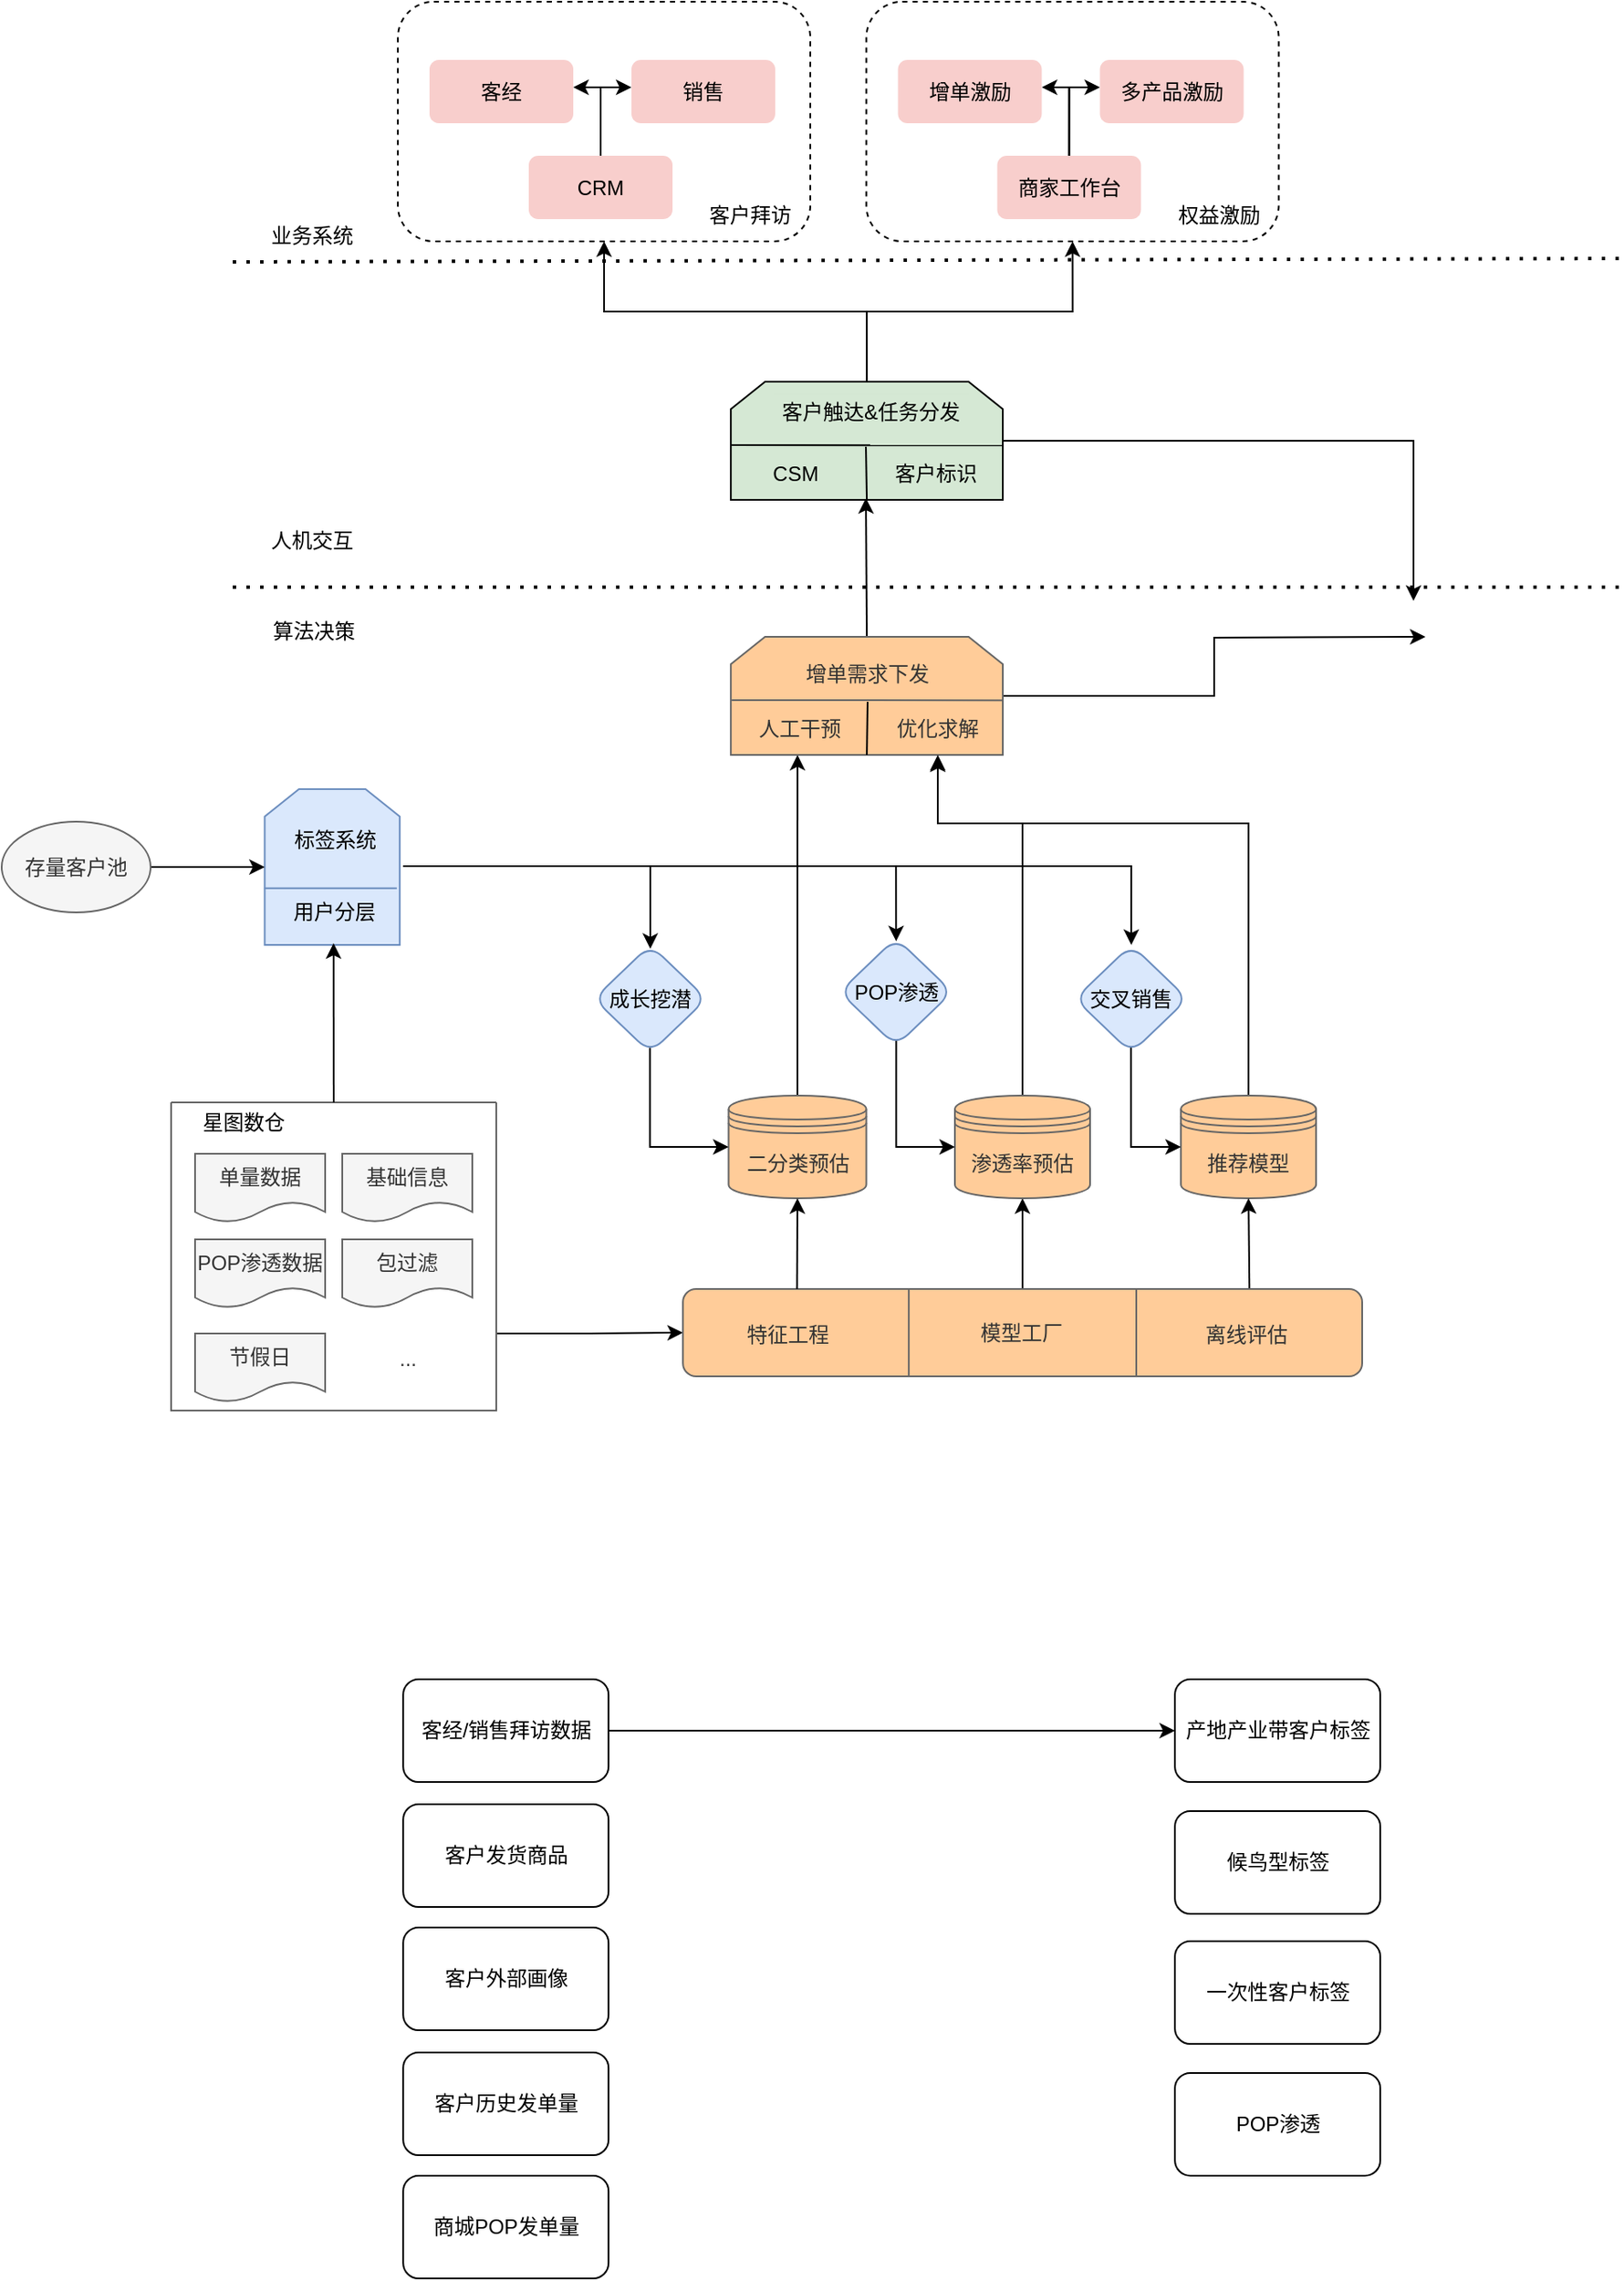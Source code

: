 <mxfile version="22.1.4" type="github">
  <diagram name="第 1 页" id="uQwY6oNXdNT7AZi6L0Dg">
    <mxGraphModel dx="1347" dy="718" grid="1" gridSize="10" guides="1" tooltips="1" connect="1" arrows="1" fold="1" page="1" pageScale="1" pageWidth="827" pageHeight="1169" math="0" shadow="0">
      <root>
        <mxCell id="0" />
        <mxCell id="1" parent="0" />
        <mxCell id="77OXvnUJzhluBKb-onQ--2" value="" style="rounded=1;whiteSpace=wrap;html=1;strokeColor=default;fillColor=none;dashed=1;" vertex="1" parent="1">
          <mxGeometry x="266.5" y="820" width="241" height="140" as="geometry" />
        </mxCell>
        <mxCell id="77OXvnUJzhluBKb-onQ--3" style="edgeStyle=orthogonalEdgeStyle;rounded=0;orthogonalLoop=1;jettySize=auto;html=1;exitX=1;exitY=0.75;exitDx=0;exitDy=0;entryX=0;entryY=0.5;entryDx=0;entryDy=0;strokeWidth=1;" edge="1" parent="1" source="77OXvnUJzhluBKb-onQ--4" target="77OXvnUJzhluBKb-onQ--32">
          <mxGeometry relative="1" as="geometry" />
        </mxCell>
        <mxCell id="77OXvnUJzhluBKb-onQ--4" value="" style="swimlane;startSize=0;rounded=1;arcSize=38;fillColor=#f5f5f5;fontColor=#333333;strokeColor=#666666;" vertex="1" parent="1">
          <mxGeometry x="134" y="1463" width="190" height="180" as="geometry">
            <mxRectangle x="60" y="825" width="50" height="40" as="alternateBounds" />
          </mxGeometry>
        </mxCell>
        <mxCell id="77OXvnUJzhluBKb-onQ--5" value="单量数据" style="shape=document;whiteSpace=wrap;html=1;boundedLbl=1;rounded=1;fillColor=#f5f5f5;fontColor=#333333;strokeColor=#666666;" vertex="1" parent="77OXvnUJzhluBKb-onQ--4">
          <mxGeometry x="14" y="30" width="76" height="40" as="geometry" />
        </mxCell>
        <mxCell id="77OXvnUJzhluBKb-onQ--6" value="基础信息" style="shape=document;whiteSpace=wrap;html=1;boundedLbl=1;rounded=1;fillColor=#f5f5f5;fontColor=#333333;strokeColor=#666666;" vertex="1" parent="77OXvnUJzhluBKb-onQ--4">
          <mxGeometry x="100" y="30" width="76" height="40" as="geometry" />
        </mxCell>
        <mxCell id="77OXvnUJzhluBKb-onQ--7" value="POP渗透数据" style="shape=document;whiteSpace=wrap;html=1;boundedLbl=1;rounded=1;fillColor=#f5f5f5;fontColor=#333333;strokeColor=#666666;" vertex="1" parent="77OXvnUJzhluBKb-onQ--4">
          <mxGeometry x="14" y="80" width="76" height="40" as="geometry" />
        </mxCell>
        <mxCell id="77OXvnUJzhluBKb-onQ--8" value="包过滤" style="shape=document;whiteSpace=wrap;html=1;boundedLbl=1;rounded=1;fillColor=#f5f5f5;fontColor=#333333;strokeColor=#666666;" vertex="1" parent="77OXvnUJzhluBKb-onQ--4">
          <mxGeometry x="100" y="80" width="76" height="40" as="geometry" />
        </mxCell>
        <mxCell id="77OXvnUJzhluBKb-onQ--9" value="节假日" style="shape=document;whiteSpace=wrap;html=1;boundedLbl=1;rounded=1;fillColor=#f5f5f5;fontColor=#333333;strokeColor=#666666;" vertex="1" parent="77OXvnUJzhluBKb-onQ--4">
          <mxGeometry x="14" y="135" width="76" height="40" as="geometry" />
        </mxCell>
        <mxCell id="77OXvnUJzhluBKb-onQ--10" value="..." style="text;html=1;align=center;verticalAlign=middle;resizable=0;points=[];autosize=1;strokeColor=none;fillColor=none;fontColor=#333333;" vertex="1" parent="77OXvnUJzhluBKb-onQ--4">
          <mxGeometry x="123" y="135" width="30" height="30" as="geometry" />
        </mxCell>
        <mxCell id="77OXvnUJzhluBKb-onQ--12" style="edgeStyle=orthogonalEdgeStyle;rounded=0;orthogonalLoop=1;jettySize=auto;html=1;exitX=0.5;exitY=0;exitDx=0;exitDy=0;entryX=0.492;entryY=1;entryDx=0;entryDy=0;entryPerimeter=0;" edge="1" parent="1" source="77OXvnUJzhluBKb-onQ--13" target="77OXvnUJzhluBKb-onQ--30">
          <mxGeometry relative="1" as="geometry" />
        </mxCell>
        <mxCell id="77OXvnUJzhluBKb-onQ--13" value="二分类预估" style="shape=datastore;whiteSpace=wrap;html=1;rounded=1;glass=0;sketch=0;strokeWidth=1;fillColor=#FFCC99;fontColor=#333333;strokeColor=#666666;" vertex="1" parent="1">
          <mxGeometry x="459.75" y="1459" width="80.5" height="60" as="geometry" />
        </mxCell>
        <mxCell id="77OXvnUJzhluBKb-onQ--14" value="&lt;font&gt;客经&lt;/font&gt;" style="rounded=1;whiteSpace=wrap;html=1;glass=0;sketch=0;strokeWidth=1;fillColor=#f8cecc;strokeColor=none;fontColor=#000000;" vertex="1" parent="1">
          <mxGeometry x="285" y="854" width="84" height="37" as="geometry" />
        </mxCell>
        <mxCell id="77OXvnUJzhluBKb-onQ--15" value="" style="shape=loopLimit;whiteSpace=wrap;html=1;rounded=0;sketch=0;size=20;fillColor=#dae8fc;strokeColor=#6c8ebf;" vertex="1" parent="1">
          <mxGeometry x="188.69" y="1280" width="78.92" height="91" as="geometry" />
        </mxCell>
        <mxCell id="77OXvnUJzhluBKb-onQ--16" style="edgeStyle=orthogonalEdgeStyle;rounded=0;orthogonalLoop=1;jettySize=auto;html=1;exitX=1;exitY=1;exitDx=0;exitDy=0;entryX=0.5;entryY=0;entryDx=0;entryDy=0;" edge="1" parent="1" source="77OXvnUJzhluBKb-onQ--19" target="77OXvnUJzhluBKb-onQ--54">
          <mxGeometry relative="1" as="geometry">
            <Array as="points">
              <mxPoint x="695" y="1325" />
            </Array>
          </mxGeometry>
        </mxCell>
        <mxCell id="77OXvnUJzhluBKb-onQ--17" style="edgeStyle=orthogonalEdgeStyle;rounded=0;orthogonalLoop=1;jettySize=auto;html=1;exitX=1;exitY=1;exitDx=0;exitDy=0;entryX=0.5;entryY=0.036;entryDx=0;entryDy=0;entryPerimeter=0;" edge="1" parent="1" source="77OXvnUJzhluBKb-onQ--19" target="77OXvnUJzhluBKb-onQ--52">
          <mxGeometry relative="1" as="geometry">
            <Array as="points">
              <mxPoint x="414" y="1325" />
            </Array>
          </mxGeometry>
        </mxCell>
        <mxCell id="77OXvnUJzhluBKb-onQ--18" style="edgeStyle=orthogonalEdgeStyle;rounded=0;orthogonalLoop=1;jettySize=auto;html=1;exitX=1;exitY=1;exitDx=0;exitDy=0;entryX=0.501;entryY=0.029;entryDx=0;entryDy=0;entryPerimeter=0;" edge="1" parent="1" source="77OXvnUJzhluBKb-onQ--19" target="77OXvnUJzhluBKb-onQ--50">
          <mxGeometry relative="1" as="geometry">
            <Array as="points">
              <mxPoint x="558" y="1325" />
            </Array>
          </mxGeometry>
        </mxCell>
        <mxCell id="77OXvnUJzhluBKb-onQ--19" value="标签系统" style="text;html=1;strokeColor=none;fillColor=none;align=center;verticalAlign=middle;whiteSpace=wrap;rounded=0;sketch=0;" vertex="1" parent="1">
          <mxGeometry x="189.61" y="1295" width="80" height="30" as="geometry" />
        </mxCell>
        <mxCell id="77OXvnUJzhluBKb-onQ--20" value="" style="endArrow=none;html=1;rounded=0;exitX=-0.01;exitY=0.572;exitDx=0;exitDy=0;exitPerimeter=0;fillColor=#dae8fc;strokeColor=#6c8ebf;" edge="1" parent="1">
          <mxGeometry width="50" height="50" relative="1" as="geometry">
            <mxPoint x="188.4" y="1337.9" as="sourcePoint" />
            <mxPoint x="265.9" y="1337.9" as="targetPoint" />
          </mxGeometry>
        </mxCell>
        <mxCell id="77OXvnUJzhluBKb-onQ--21" value="用户分层" style="text;html=1;align=center;verticalAlign=middle;resizable=0;points=[];autosize=1;strokeColor=none;fillColor=none;" vertex="1" parent="1">
          <mxGeometry x="194.11" y="1337" width="70" height="30" as="geometry" />
        </mxCell>
        <mxCell id="77OXvnUJzhluBKb-onQ--22" value="" style="endArrow=classic;html=1;rounded=0;strokeWidth=1;exitX=0.5;exitY=0;exitDx=0;exitDy=0;" edge="1" parent="1" source="77OXvnUJzhluBKb-onQ--4">
          <mxGeometry width="50" height="50" relative="1" as="geometry">
            <mxPoint x="325.92" y="1292" as="sourcePoint" />
            <mxPoint x="228.92" y="1370" as="targetPoint" />
          </mxGeometry>
        </mxCell>
        <mxCell id="77OXvnUJzhluBKb-onQ--23" value="" style="endArrow=none;dashed=1;html=1;dashPattern=1 3;strokeWidth=2;rounded=0;" edge="1" parent="1">
          <mxGeometry width="50" height="50" relative="1" as="geometry">
            <mxPoint x="170" y="1162" as="sourcePoint" />
            <mxPoint x="980" y="1162" as="targetPoint" />
          </mxGeometry>
        </mxCell>
        <mxCell id="77OXvnUJzhluBKb-onQ--24" style="edgeStyle=orthogonalEdgeStyle;rounded=0;orthogonalLoop=1;jettySize=auto;html=1;exitX=0.5;exitY=0;exitDx=0;exitDy=0;" edge="1" parent="1" source="77OXvnUJzhluBKb-onQ--26">
          <mxGeometry relative="1" as="geometry">
            <mxPoint x="540" y="1110" as="targetPoint" />
          </mxGeometry>
        </mxCell>
        <mxCell id="77OXvnUJzhluBKb-onQ--25" style="edgeStyle=orthogonalEdgeStyle;rounded=0;orthogonalLoop=1;jettySize=auto;html=1;exitX=1;exitY=0.5;exitDx=0;exitDy=0;entryX=0;entryY=0.5;entryDx=0;entryDy=0;strokeColor=#000000;fontColor=#000000;" edge="1" parent="1" source="77OXvnUJzhluBKb-onQ--26">
          <mxGeometry relative="1" as="geometry">
            <mxPoint x="867" y="1191.02" as="targetPoint" />
          </mxGeometry>
        </mxCell>
        <mxCell id="77OXvnUJzhluBKb-onQ--26" value="" style="shape=loopLimit;whiteSpace=wrap;html=1;rounded=0;sketch=0;size=20;container=0;fillColor=#FFCC99;fontColor=#333333;strokeColor=#666666;" vertex="1" parent="1">
          <mxGeometry x="461.08" y="1191" width="158.92" height="69" as="geometry" />
        </mxCell>
        <mxCell id="77OXvnUJzhluBKb-onQ--27" value="" style="endArrow=none;html=1;rounded=0;entryX=0.999;entryY=0.538;entryDx=0;entryDy=0;exitX=0.003;exitY=0.536;exitDx=0;exitDy=0;exitPerimeter=0;entryPerimeter=0;fillColor=#f5f5f5;strokeColor=#666666;" edge="1" parent="1" source="77OXvnUJzhluBKb-onQ--26" target="77OXvnUJzhluBKb-onQ--26">
          <mxGeometry width="50" height="50" relative="1" as="geometry">
            <mxPoint x="461.08" y="1230.087" as="sourcePoint" />
            <mxPoint x="581.92" y="1229.221" as="targetPoint" />
          </mxGeometry>
        </mxCell>
        <mxCell id="77OXvnUJzhluBKb-onQ--28" value="优化求解" style="text;html=1;strokeColor=none;fillColor=none;align=center;verticalAlign=middle;whiteSpace=wrap;rounded=0;sketch=0;container=0;fontColor=#333333;" vertex="1" parent="1">
          <mxGeometry x="552.0" y="1229.997" width="60.0" height="30.923" as="geometry" />
        </mxCell>
        <mxCell id="77OXvnUJzhluBKb-onQ--29" value="增单需求下发" style="text;html=1;strokeColor=none;fillColor=none;align=center;verticalAlign=middle;whiteSpace=wrap;rounded=0;sketch=0;container=0;fontColor=#333333;" vertex="1" parent="1">
          <mxGeometry x="486" y="1198.04" width="110" height="30.92" as="geometry" />
        </mxCell>
        <mxCell id="77OXvnUJzhluBKb-onQ--30" value="人工干预" style="text;html=1;align=center;verticalAlign=middle;resizable=0;points=[];autosize=1;strokeColor=none;fillColor=none;container=0;fontColor=#333333;" vertex="1" parent="1">
          <mxGeometry x="465.58" y="1229.997" width="70" height="30" as="geometry" />
        </mxCell>
        <mxCell id="77OXvnUJzhluBKb-onQ--31" style="edgeStyle=orthogonalEdgeStyle;rounded=0;orthogonalLoop=1;jettySize=auto;html=1;exitX=0.5;exitY=0;exitDx=0;exitDy=0;entryX=0.5;entryY=1;entryDx=0;entryDy=0;" edge="1" parent="1" source="77OXvnUJzhluBKb-onQ--32" target="77OXvnUJzhluBKb-onQ--48">
          <mxGeometry relative="1" as="geometry" />
        </mxCell>
        <mxCell id="77OXvnUJzhluBKb-onQ--32" value="模型工厂" style="shape=process;whiteSpace=wrap;html=1;backgroundOutline=1;rounded=1;glass=0;sketch=0;strokeWidth=1;size=0.333;fillColor=#FFCC99;fontColor=#333333;strokeColor=#666666;" vertex="1" parent="1">
          <mxGeometry x="433.08" y="1572" width="396.92" height="51" as="geometry" />
        </mxCell>
        <mxCell id="77OXvnUJzhluBKb-onQ--33" value="特征工程" style="text;html=1;align=center;verticalAlign=middle;resizable=0;points=[];autosize=1;strokeColor=none;fillColor=none;fontColor=#333333;" vertex="1" parent="1">
          <mxGeometry x="459" y="1584" width="70" height="30" as="geometry" />
        </mxCell>
        <mxCell id="77OXvnUJzhluBKb-onQ--34" value="离线评估" style="text;html=1;align=center;verticalAlign=middle;resizable=0;points=[];autosize=1;strokeColor=none;fillColor=none;fontColor=#333333;" vertex="1" parent="1">
          <mxGeometry x="727.08" y="1584" width="70" height="30" as="geometry" />
        </mxCell>
        <mxCell id="77OXvnUJzhluBKb-onQ--35" value="算法决策" style="text;html=1;align=center;verticalAlign=middle;resizable=0;points=[];autosize=1;strokeColor=none;fillColor=none;" vertex="1" parent="1">
          <mxGeometry x="182" y="1172.5" width="70" height="30" as="geometry" />
        </mxCell>
        <mxCell id="77OXvnUJzhluBKb-onQ--36" value="人机交互" style="text;html=1;align=center;verticalAlign=middle;resizable=0;points=[];autosize=1;strokeColor=none;fillColor=none;" vertex="1" parent="1">
          <mxGeometry x="181" y="1120" width="70" height="30" as="geometry" />
        </mxCell>
        <mxCell id="77OXvnUJzhluBKb-onQ--37" value="星图数仓" style="text;html=1;align=center;verticalAlign=middle;resizable=0;points=[];autosize=1;strokeColor=none;fillColor=none;" vertex="1" parent="1">
          <mxGeometry x="141" y="1460" width="70" height="30" as="geometry" />
        </mxCell>
        <mxCell id="77OXvnUJzhluBKb-onQ--38" value="" style="endArrow=none;dashed=1;html=1;dashPattern=1 3;strokeWidth=2;rounded=0;" edge="1" parent="1">
          <mxGeometry width="50" height="50" relative="1" as="geometry">
            <mxPoint x="170" y="972" as="sourcePoint" />
            <mxPoint x="980" y="970" as="targetPoint" />
          </mxGeometry>
        </mxCell>
        <mxCell id="77OXvnUJzhluBKb-onQ--39" value="业务系统" style="text;html=1;align=center;verticalAlign=middle;resizable=0;points=[];autosize=1;strokeColor=none;fillColor=none;" vertex="1" parent="1">
          <mxGeometry x="181" y="942" width="70" height="30" as="geometry" />
        </mxCell>
        <mxCell id="77OXvnUJzhluBKb-onQ--40" style="edgeStyle=orthogonalEdgeStyle;rounded=0;orthogonalLoop=1;jettySize=auto;html=1;strokeColor=#000000;fontColor=#000000;" edge="1" parent="1" source="77OXvnUJzhluBKb-onQ--42">
          <mxGeometry relative="1" as="geometry">
            <mxPoint x="369" y="870" as="targetPoint" />
            <Array as="points">
              <mxPoint x="385" y="870" />
              <mxPoint x="369" y="870" />
            </Array>
          </mxGeometry>
        </mxCell>
        <mxCell id="77OXvnUJzhluBKb-onQ--41" style="edgeStyle=orthogonalEdgeStyle;rounded=0;orthogonalLoop=1;jettySize=auto;html=1;exitX=0.5;exitY=0;exitDx=0;exitDy=0;entryX=0;entryY=0.415;entryDx=0;entryDy=0;strokeColor=#000000;fontColor=#000000;entryPerimeter=0;" edge="1" parent="1" source="77OXvnUJzhluBKb-onQ--42" target="77OXvnUJzhluBKb-onQ--66">
          <mxGeometry relative="1" as="geometry">
            <Array as="points">
              <mxPoint x="385" y="870" />
              <mxPoint x="403" y="870" />
            </Array>
          </mxGeometry>
        </mxCell>
        <mxCell id="77OXvnUJzhluBKb-onQ--42" value="CRM" style="rounded=1;whiteSpace=wrap;html=1;glass=0;sketch=0;strokeWidth=1;fillColor=#f8cecc;strokeColor=none;" vertex="1" parent="1">
          <mxGeometry x="343" y="910" width="84" height="37" as="geometry" />
        </mxCell>
        <mxCell id="77OXvnUJzhluBKb-onQ--43" style="edgeStyle=orthogonalEdgeStyle;rounded=0;orthogonalLoop=1;jettySize=auto;html=1;exitX=1;exitY=0.5;exitDx=0;exitDy=0;entryX=0;entryY=0.5;entryDx=0;entryDy=0;" edge="1" parent="1" source="77OXvnUJzhluBKb-onQ--44" target="77OXvnUJzhluBKb-onQ--15">
          <mxGeometry relative="1" as="geometry" />
        </mxCell>
        <mxCell id="77OXvnUJzhluBKb-onQ--44" value="存量客户池" style="ellipse;whiteSpace=wrap;html=1;fillColor=#f5f5f5;fontColor=#333333;strokeColor=#666666;" vertex="1" parent="1">
          <mxGeometry x="35" y="1299" width="87" height="53" as="geometry" />
        </mxCell>
        <mxCell id="77OXvnUJzhluBKb-onQ--45" style="edgeStyle=orthogonalEdgeStyle;rounded=0;orthogonalLoop=1;jettySize=auto;html=1;exitX=0.5;exitY=0;exitDx=0;exitDy=0;entryX=0.5;entryY=1;entryDx=0;entryDy=0;" edge="1" parent="1" source="77OXvnUJzhluBKb-onQ--46" target="77OXvnUJzhluBKb-onQ--28">
          <mxGeometry relative="1" as="geometry">
            <Array as="points">
              <mxPoint x="764" y="1300" />
              <mxPoint x="582" y="1300" />
            </Array>
          </mxGeometry>
        </mxCell>
        <mxCell id="77OXvnUJzhluBKb-onQ--46" value="推荐模型" style="shape=datastore;whiteSpace=wrap;html=1;rounded=1;glass=0;sketch=0;strokeWidth=1;fillColor=#FFCC99;fontColor=#333333;strokeColor=#666666;" vertex="1" parent="1">
          <mxGeometry x="724.08" y="1459" width="79" height="60" as="geometry" />
        </mxCell>
        <mxCell id="77OXvnUJzhluBKb-onQ--47" style="edgeStyle=orthogonalEdgeStyle;rounded=0;orthogonalLoop=1;jettySize=auto;html=1;exitX=0.5;exitY=0;exitDx=0;exitDy=0;" edge="1" parent="1" source="77OXvnUJzhluBKb-onQ--48">
          <mxGeometry relative="1" as="geometry">
            <mxPoint x="582" y="1260" as="targetPoint" />
            <Array as="points">
              <mxPoint x="631" y="1300" />
              <mxPoint x="582" y="1300" />
            </Array>
          </mxGeometry>
        </mxCell>
        <mxCell id="77OXvnUJzhluBKb-onQ--48" value="渗透率预估" style="shape=datastore;whiteSpace=wrap;html=1;rounded=1;glass=0;sketch=0;strokeWidth=1;fillColor=#FFCC99;fontColor=#333333;strokeColor=#666666;" vertex="1" parent="1">
          <mxGeometry x="592" y="1459" width="79" height="60" as="geometry" />
        </mxCell>
        <mxCell id="77OXvnUJzhluBKb-onQ--49" style="edgeStyle=orthogonalEdgeStyle;rounded=0;orthogonalLoop=1;jettySize=auto;html=1;exitX=0.502;exitY=0.951;exitDx=0;exitDy=0;entryX=0;entryY=0.5;entryDx=0;entryDy=0;exitPerimeter=0;" edge="1" parent="1" source="77OXvnUJzhluBKb-onQ--50" target="77OXvnUJzhluBKb-onQ--48">
          <mxGeometry relative="1" as="geometry">
            <Array as="points">
              <mxPoint x="558" y="1489" />
            </Array>
          </mxGeometry>
        </mxCell>
        <mxCell id="77OXvnUJzhluBKb-onQ--50" value="POP渗透" style="rhombus;whiteSpace=wrap;html=1;rounded=1;fillColor=#dae8fc;strokeColor=#6c8ebf;" vertex="1" parent="1">
          <mxGeometry x="524.58" y="1367" width="66" height="63" as="geometry" />
        </mxCell>
        <mxCell id="77OXvnUJzhluBKb-onQ--51" style="edgeStyle=orthogonalEdgeStyle;rounded=0;orthogonalLoop=1;jettySize=auto;html=1;exitX=0.497;exitY=0.954;exitDx=0;exitDy=0;entryX=0;entryY=0.5;entryDx=0;entryDy=0;exitPerimeter=0;" edge="1" parent="1" source="77OXvnUJzhluBKb-onQ--52" target="77OXvnUJzhluBKb-onQ--13">
          <mxGeometry relative="1" as="geometry">
            <Array as="points">
              <mxPoint x="414" y="1489" />
            </Array>
          </mxGeometry>
        </mxCell>
        <mxCell id="77OXvnUJzhluBKb-onQ--52" value="成长挖潜" style="rhombus;whiteSpace=wrap;html=1;rounded=1;fillColor=#dae8fc;strokeColor=#6c8ebf;" vertex="1" parent="1">
          <mxGeometry x="381" y="1371" width="66" height="63" as="geometry" />
        </mxCell>
        <mxCell id="77OXvnUJzhluBKb-onQ--53" style="edgeStyle=orthogonalEdgeStyle;rounded=0;orthogonalLoop=1;jettySize=auto;html=1;exitX=0.497;exitY=0.946;exitDx=0;exitDy=0;entryX=0;entryY=0.5;entryDx=0;entryDy=0;exitPerimeter=0;" edge="1" parent="1" source="77OXvnUJzhluBKb-onQ--54" target="77OXvnUJzhluBKb-onQ--46">
          <mxGeometry relative="1" as="geometry" />
        </mxCell>
        <mxCell id="77OXvnUJzhluBKb-onQ--54" value="交叉销售" style="rhombus;whiteSpace=wrap;html=1;rounded=1;fillColor=#dae8fc;strokeColor=#6c8ebf;" vertex="1" parent="1">
          <mxGeometry x="662.08" y="1371" width="66" height="63" as="geometry" />
        </mxCell>
        <mxCell id="77OXvnUJzhluBKb-onQ--55" value="" style="endArrow=classic;html=1;rounded=0;entryX=0.5;entryY=1;entryDx=0;entryDy=0;exitX=0.168;exitY=-0.001;exitDx=0;exitDy=0;exitPerimeter=0;" edge="1" parent="1" source="77OXvnUJzhluBKb-onQ--32" target="77OXvnUJzhluBKb-onQ--13">
          <mxGeometry width="50" height="50" relative="1" as="geometry">
            <mxPoint x="480" y="1570" as="sourcePoint" />
            <mxPoint x="530" y="1520" as="targetPoint" />
          </mxGeometry>
        </mxCell>
        <mxCell id="77OXvnUJzhluBKb-onQ--56" value="" style="endArrow=classic;html=1;rounded=0;entryX=0.5;entryY=1;entryDx=0;entryDy=0;exitX=0.834;exitY=-0.01;exitDx=0;exitDy=0;exitPerimeter=0;" edge="1" parent="1" source="77OXvnUJzhluBKb-onQ--32" target="77OXvnUJzhluBKb-onQ--46">
          <mxGeometry width="50" height="50" relative="1" as="geometry">
            <mxPoint x="740" y="1570" as="sourcePoint" />
            <mxPoint x="790" y="1520" as="targetPoint" />
          </mxGeometry>
        </mxCell>
        <mxCell id="77OXvnUJzhluBKb-onQ--57" value="" style="endArrow=none;html=1;rounded=0;exitX=0.5;exitY=1;exitDx=0;exitDy=0;entryX=0.5;entryY=1;entryDx=0;entryDy=0;" edge="1" parent="1" source="77OXvnUJzhluBKb-onQ--26" target="77OXvnUJzhluBKb-onQ--29">
          <mxGeometry width="50" height="50" relative="1" as="geometry">
            <mxPoint x="530" y="1280" as="sourcePoint" />
            <mxPoint x="540" y="1230" as="targetPoint" />
          </mxGeometry>
        </mxCell>
        <mxCell id="77OXvnUJzhluBKb-onQ--58" style="edgeStyle=orthogonalEdgeStyle;rounded=0;orthogonalLoop=1;jettySize=auto;html=1;exitX=0.5;exitY=0;exitDx=0;exitDy=0;entryX=0.5;entryY=1;entryDx=0;entryDy=0;strokeColor=#000000;fontColor=#000000;" edge="1" parent="1" source="77OXvnUJzhluBKb-onQ--60" target="77OXvnUJzhluBKb-onQ--70">
          <mxGeometry relative="1" as="geometry" />
        </mxCell>
        <mxCell id="77OXvnUJzhluBKb-onQ--59" style="edgeStyle=orthogonalEdgeStyle;rounded=0;orthogonalLoop=1;jettySize=auto;html=1;exitX=1;exitY=0.5;exitDx=0;exitDy=0;strokeColor=#000000;fontColor=#000000;" edge="1" parent="1" source="77OXvnUJzhluBKb-onQ--60">
          <mxGeometry relative="1" as="geometry">
            <mxPoint x="860" y="1170" as="targetPoint" />
            <Array as="points">
              <mxPoint x="860" y="1077" />
            </Array>
          </mxGeometry>
        </mxCell>
        <mxCell id="77OXvnUJzhluBKb-onQ--60" value="" style="shape=loopLimit;whiteSpace=wrap;html=1;rounded=0;sketch=0;size=20;container=0;fillColor=#d5e8d4;strokeColor=#000000;" vertex="1" parent="1">
          <mxGeometry x="461.08" y="1042.04" width="158.92" height="69" as="geometry" />
        </mxCell>
        <mxCell id="77OXvnUJzhluBKb-onQ--61" value="" style="endArrow=none;html=1;rounded=0;entryX=0.999;entryY=0.538;entryDx=0;entryDy=0;exitX=0.003;exitY=0.536;exitDx=0;exitDy=0;exitPerimeter=0;entryPerimeter=0;fillColor=#d5e8d4;strokeColor=#000000;" edge="1" parent="1" source="77OXvnUJzhluBKb-onQ--60" target="77OXvnUJzhluBKb-onQ--60">
          <mxGeometry width="50" height="50" relative="1" as="geometry">
            <mxPoint x="461.08" y="1081.127" as="sourcePoint" />
            <mxPoint x="581.92" y="1080.261" as="targetPoint" />
          </mxGeometry>
        </mxCell>
        <mxCell id="77OXvnUJzhluBKb-onQ--62" value="客户标识" style="text;html=1;strokeColor=none;fillColor=#d5e8d4;align=center;verticalAlign=middle;whiteSpace=wrap;rounded=0;sketch=0;container=0;" vertex="1" parent="1">
          <mxGeometry x="551" y="1086" width="60" height="20" as="geometry" />
        </mxCell>
        <mxCell id="77OXvnUJzhluBKb-onQ--63" style="edgeStyle=orthogonalEdgeStyle;rounded=0;orthogonalLoop=1;jettySize=auto;html=1;entryX=0.5;entryY=1;entryDx=0;entryDy=0;strokeColor=#000000;fontColor=#000000;exitX=0.5;exitY=0;exitDx=0;exitDy=0;" edge="1" parent="1" source="77OXvnUJzhluBKb-onQ--60" target="77OXvnUJzhluBKb-onQ--2">
          <mxGeometry relative="1" as="geometry">
            <mxPoint x="543" y="1040" as="sourcePoint" />
          </mxGeometry>
        </mxCell>
        <mxCell id="77OXvnUJzhluBKb-onQ--64" value="客户触达&amp;amp;任务分发" style="text;html=1;strokeColor=none;fillColor=#d5e8d4;align=center;verticalAlign=middle;whiteSpace=wrap;rounded=0;sketch=0;container=0;" vertex="1" parent="1">
          <mxGeometry x="486" y="1049.08" width="114" height="20.92" as="geometry" />
        </mxCell>
        <mxCell id="77OXvnUJzhluBKb-onQ--65" value="" style="endArrow=none;html=1;rounded=0;exitX=0.5;exitY=1;exitDx=0;exitDy=0;fillColor=#d5e8d4;strokeColor=#000000;" edge="1" parent="1" source="77OXvnUJzhluBKb-onQ--60">
          <mxGeometry width="50" height="50" relative="1" as="geometry">
            <mxPoint x="530" y="1131.04" as="sourcePoint" />
            <mxPoint x="540" y="1080" as="targetPoint" />
          </mxGeometry>
        </mxCell>
        <mxCell id="77OXvnUJzhluBKb-onQ--66" value="销售" style="rounded=1;whiteSpace=wrap;html=1;glass=0;sketch=0;strokeWidth=1;fillColor=#f8cecc;strokeColor=none;" vertex="1" parent="1">
          <mxGeometry x="403" y="854" width="84" height="37" as="geometry" />
        </mxCell>
        <mxCell id="77OXvnUJzhluBKb-onQ--67" value="CSM" style="text;html=1;strokeColor=none;fillColor=#d5e8d4;align=center;verticalAlign=middle;whiteSpace=wrap;rounded=0;sketch=0;container=0;" vertex="1" parent="1">
          <mxGeometry x="469" y="1086" width="60" height="20" as="geometry" />
        </mxCell>
        <mxCell id="77OXvnUJzhluBKb-onQ--68" value="客户拜访" style="text;html=1;align=center;verticalAlign=middle;resizable=0;points=[];autosize=1;strokeColor=none;fillColor=none;fontColor=#000000;" vertex="1" parent="1">
          <mxGeometry x="437" y="930" width="70" height="30" as="geometry" />
        </mxCell>
        <mxCell id="77OXvnUJzhluBKb-onQ--70" value="" style="rounded=1;whiteSpace=wrap;html=1;strokeColor=default;fillColor=none;dashed=1;" vertex="1" parent="1">
          <mxGeometry x="540.25" y="820" width="241" height="140" as="geometry" />
        </mxCell>
        <mxCell id="77OXvnUJzhluBKb-onQ--71" value="&lt;font&gt;增单激励&lt;/font&gt;" style="rounded=1;whiteSpace=wrap;html=1;glass=0;sketch=0;strokeWidth=1;fillColor=#f8cecc;strokeColor=none;fontColor=#000000;" vertex="1" parent="1">
          <mxGeometry x="558.75" y="854" width="84" height="37" as="geometry" />
        </mxCell>
        <mxCell id="77OXvnUJzhluBKb-onQ--72" style="edgeStyle=orthogonalEdgeStyle;rounded=0;orthogonalLoop=1;jettySize=auto;html=1;strokeColor=#000000;fontColor=#000000;" edge="1" parent="1" source="77OXvnUJzhluBKb-onQ--74">
          <mxGeometry relative="1" as="geometry">
            <mxPoint x="642.75" y="870" as="targetPoint" />
            <Array as="points">
              <mxPoint x="658.75" y="870" />
              <mxPoint x="642.75" y="870" />
            </Array>
          </mxGeometry>
        </mxCell>
        <mxCell id="77OXvnUJzhluBKb-onQ--73" style="edgeStyle=orthogonalEdgeStyle;rounded=0;orthogonalLoop=1;jettySize=auto;html=1;exitX=0.5;exitY=0;exitDx=0;exitDy=0;entryX=0;entryY=0.415;entryDx=0;entryDy=0;strokeColor=#000000;fontColor=#000000;entryPerimeter=0;" edge="1" parent="1" source="77OXvnUJzhluBKb-onQ--74" target="77OXvnUJzhluBKb-onQ--75">
          <mxGeometry relative="1" as="geometry">
            <Array as="points">
              <mxPoint x="658.75" y="870" />
              <mxPoint x="676.75" y="870" />
            </Array>
          </mxGeometry>
        </mxCell>
        <mxCell id="77OXvnUJzhluBKb-onQ--74" value="商家工作台" style="rounded=1;whiteSpace=wrap;html=1;glass=0;sketch=0;strokeWidth=1;fillColor=#f8cecc;strokeColor=none;" vertex="1" parent="1">
          <mxGeometry x="616.75" y="910" width="84" height="37" as="geometry" />
        </mxCell>
        <mxCell id="77OXvnUJzhluBKb-onQ--75" value="多产品激励" style="rounded=1;whiteSpace=wrap;html=1;glass=0;sketch=0;strokeWidth=1;fillColor=#f8cecc;strokeColor=none;" vertex="1" parent="1">
          <mxGeometry x="676.75" y="854" width="84" height="37" as="geometry" />
        </mxCell>
        <mxCell id="77OXvnUJzhluBKb-onQ--76" value="权益激励" style="text;html=1;align=center;verticalAlign=middle;resizable=0;points=[];autosize=1;strokeColor=none;fillColor=none;fontColor=#000000;" vertex="1" parent="1">
          <mxGeometry x="710.75" y="930" width="70" height="30" as="geometry" />
        </mxCell>
        <mxCell id="77OXvnUJzhluBKb-onQ--81" value="产地产业带客户标签" style="rounded=1;whiteSpace=wrap;html=1;" vertex="1" parent="1">
          <mxGeometry x="720.58" y="1800" width="120" height="60" as="geometry" />
        </mxCell>
        <mxCell id="77OXvnUJzhluBKb-onQ--82" value="一次性客户标签" style="rounded=1;whiteSpace=wrap;html=1;" vertex="1" parent="1">
          <mxGeometry x="720.58" y="1953" width="120" height="60" as="geometry" />
        </mxCell>
        <mxCell id="77OXvnUJzhluBKb-onQ--83" value="候鸟型标签" style="rounded=1;whiteSpace=wrap;html=1;" vertex="1" parent="1">
          <mxGeometry x="720.58" y="1877" width="120" height="60" as="geometry" />
        </mxCell>
        <mxCell id="77OXvnUJzhluBKb-onQ--85" value="POP渗透" style="rounded=1;whiteSpace=wrap;html=1;" vertex="1" parent="1">
          <mxGeometry x="720.58" y="2030" width="120" height="60" as="geometry" />
        </mxCell>
        <mxCell id="77OXvnUJzhluBKb-onQ--91" style="edgeStyle=orthogonalEdgeStyle;rounded=0;orthogonalLoop=1;jettySize=auto;html=1;exitX=1;exitY=0.5;exitDx=0;exitDy=0;entryX=0;entryY=0.5;entryDx=0;entryDy=0;" edge="1" parent="1" source="77OXvnUJzhluBKb-onQ--90" target="77OXvnUJzhluBKb-onQ--81">
          <mxGeometry relative="1" as="geometry">
            <Array as="points">
              <mxPoint x="440" y="1830" />
              <mxPoint x="440" y="1830" />
            </Array>
          </mxGeometry>
        </mxCell>
        <mxCell id="77OXvnUJzhluBKb-onQ--90" value="客经/销售拜访数据" style="rounded=1;whiteSpace=wrap;html=1;" vertex="1" parent="1">
          <mxGeometry x="269.61" y="1800" width="120" height="60" as="geometry" />
        </mxCell>
        <mxCell id="77OXvnUJzhluBKb-onQ--92" value="商城POP发单量" style="rounded=1;whiteSpace=wrap;html=1;" vertex="1" parent="1">
          <mxGeometry x="269.61" y="2090" width="120" height="60" as="geometry" />
        </mxCell>
        <mxCell id="77OXvnUJzhluBKb-onQ--93" value="客户发货商品" style="rounded=1;whiteSpace=wrap;html=1;" vertex="1" parent="1">
          <mxGeometry x="269.61" y="1873" width="120" height="60" as="geometry" />
        </mxCell>
        <mxCell id="77OXvnUJzhluBKb-onQ--94" value="客户外部画像" style="rounded=1;whiteSpace=wrap;html=1;" vertex="1" parent="1">
          <mxGeometry x="269.61" y="1945" width="120" height="60" as="geometry" />
        </mxCell>
        <mxCell id="77OXvnUJzhluBKb-onQ--95" value="客户历史发单量" style="rounded=1;whiteSpace=wrap;html=1;" vertex="1" parent="1">
          <mxGeometry x="269.61" y="2018" width="120" height="60" as="geometry" />
        </mxCell>
      </root>
    </mxGraphModel>
  </diagram>
</mxfile>
